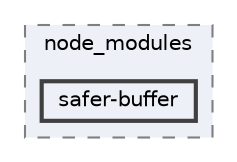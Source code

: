 digraph "pkiclassroomrescheduler/src/main/frontend/node_modules/safer-buffer"
{
 // LATEX_PDF_SIZE
  bgcolor="transparent";
  edge [fontname=Helvetica,fontsize=10,labelfontname=Helvetica,labelfontsize=10];
  node [fontname=Helvetica,fontsize=10,shape=box,height=0.2,width=0.4];
  compound=true
  subgraph clusterdir_72953eda66ccb3a2722c28e1c3e6c23b {
    graph [ bgcolor="#edf0f7", pencolor="grey50", label="node_modules", fontname=Helvetica,fontsize=10 style="filled,dashed", URL="dir_72953eda66ccb3a2722c28e1c3e6c23b.html",tooltip=""]
  dir_26d9fb9e8e837d66808db2142d76632d [label="safer-buffer", fillcolor="#edf0f7", color="grey25", style="filled,bold", URL="dir_26d9fb9e8e837d66808db2142d76632d.html",tooltip=""];
  }
}
